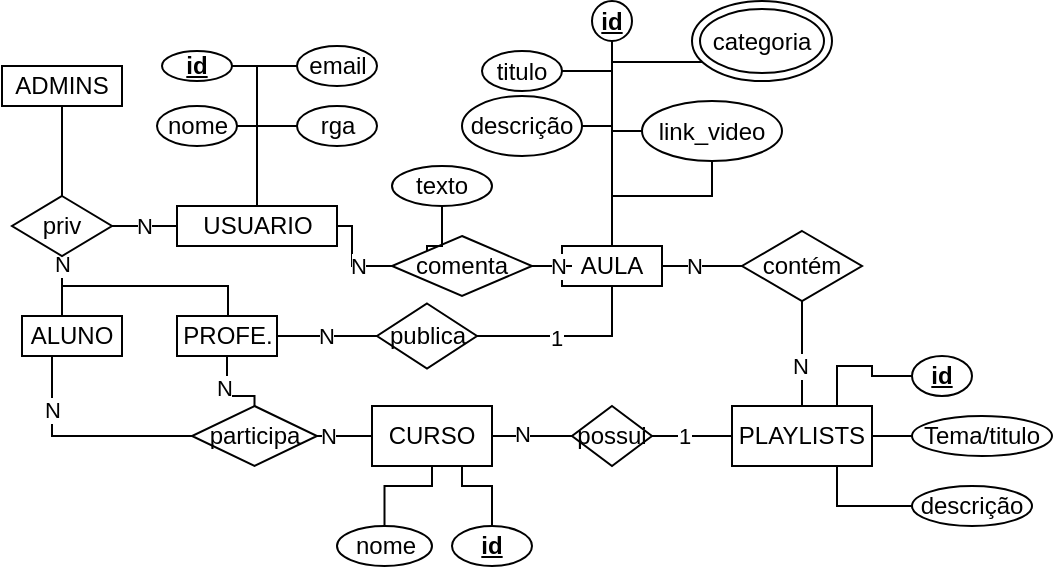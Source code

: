 <mxfile version="13.7.5" type="github">
  <diagram id="R2lEEEUBdFMjLlhIrx00" name="Page-1">
    <mxGraphModel dx="981" dy="533" grid="1" gridSize="10" guides="1" tooltips="1" connect="1" arrows="1" fold="1" page="1" pageScale="1" pageWidth="291" pageHeight="413" math="0" shadow="0" extFonts="Permanent Marker^https://fonts.googleapis.com/css?family=Permanent+Marker">
      <root>
        <mxCell id="0" />
        <mxCell id="1" parent="0" />
        <mxCell id="gfYy91exCEIch9DOiOkr-23" value="N" style="edgeStyle=orthogonalEdgeStyle;rounded=0;orthogonalLoop=1;jettySize=auto;html=1;exitX=0;exitY=0.5;exitDx=0;exitDy=0;entryX=1;entryY=0.5;entryDx=0;entryDy=0;endArrow=none;endFill=0;" parent="1" source="gfYy91exCEIch9DOiOkr-2" target="gfYy91exCEIch9DOiOkr-22" edge="1">
          <mxGeometry relative="1" as="geometry" />
        </mxCell>
        <mxCell id="gfYy91exCEIch9DOiOkr-2" value="USUARIO" style="rounded=0;whiteSpace=wrap;html=1;" parent="1" vertex="1">
          <mxGeometry x="342.5" y="150" width="80" height="20" as="geometry" />
        </mxCell>
        <mxCell id="gfYy91exCEIch9DOiOkr-14" style="edgeStyle=orthogonalEdgeStyle;rounded=0;orthogonalLoop=1;jettySize=auto;html=1;endArrow=none;endFill=0;exitX=1;exitY=0.5;exitDx=0;exitDy=0;" parent="1" source="gfYy91exCEIch9DOiOkr-3" edge="1">
          <mxGeometry relative="1" as="geometry">
            <mxPoint x="382.5" y="150" as="targetPoint" />
            <Array as="points">
              <mxPoint x="382.5" y="110" />
            </Array>
          </mxGeometry>
        </mxCell>
        <mxCell id="gfYy91exCEIch9DOiOkr-3" value="nome" style="ellipse;whiteSpace=wrap;html=1;" parent="1" vertex="1">
          <mxGeometry x="332.5" y="100" width="40" height="20" as="geometry" />
        </mxCell>
        <mxCell id="gfYy91exCEIch9DOiOkr-15" style="edgeStyle=orthogonalEdgeStyle;rounded=0;orthogonalLoop=1;jettySize=auto;html=1;endArrow=none;endFill=0;" parent="1" source="gfYy91exCEIch9DOiOkr-6" edge="1">
          <mxGeometry relative="1" as="geometry">
            <mxPoint x="382.5" y="140.0" as="targetPoint" />
          </mxGeometry>
        </mxCell>
        <mxCell id="gfYy91exCEIch9DOiOkr-6" value="email" style="ellipse;whiteSpace=wrap;html=1;" parent="1" vertex="1">
          <mxGeometry x="402.5" y="70" width="40" height="20" as="geometry" />
        </mxCell>
        <mxCell id="gfYy91exCEIch9DOiOkr-16" style="edgeStyle=orthogonalEdgeStyle;rounded=0;orthogonalLoop=1;jettySize=auto;html=1;endArrow=none;endFill=0;entryX=0.5;entryY=0;entryDx=0;entryDy=0;exitX=0;exitY=0.5;exitDx=0;exitDy=0;" parent="1" source="gfYy91exCEIch9DOiOkr-7" target="gfYy91exCEIch9DOiOkr-2" edge="1">
          <mxGeometry relative="1" as="geometry" />
        </mxCell>
        <mxCell id="gfYy91exCEIch9DOiOkr-7" value="rga" style="ellipse;whiteSpace=wrap;html=1;" parent="1" vertex="1">
          <mxGeometry x="402.5" y="100" width="40" height="20" as="geometry" />
        </mxCell>
        <mxCell id="gfYy91exCEIch9DOiOkr-21" value="ADMINS" style="rounded=0;whiteSpace=wrap;html=1;" parent="1" vertex="1">
          <mxGeometry x="255" y="80" width="60" height="20" as="geometry" />
        </mxCell>
        <mxCell id="gfYy91exCEIch9DOiOkr-24" style="edgeStyle=orthogonalEdgeStyle;rounded=0;orthogonalLoop=1;jettySize=auto;html=1;exitX=0.5;exitY=0;exitDx=0;exitDy=0;entryX=0.5;entryY=1;entryDx=0;entryDy=0;endArrow=none;endFill=0;" parent="1" source="gfYy91exCEIch9DOiOkr-22" target="gfYy91exCEIch9DOiOkr-21" edge="1">
          <mxGeometry relative="1" as="geometry" />
        </mxCell>
        <mxCell id="gfYy91exCEIch9DOiOkr-33" style="edgeStyle=orthogonalEdgeStyle;rounded=0;orthogonalLoop=1;jettySize=auto;html=1;endArrow=none;endFill=0;" parent="1" source="gfYy91exCEIch9DOiOkr-22" target="gfYy91exCEIch9DOiOkr-30" edge="1">
          <mxGeometry relative="1" as="geometry">
            <Array as="points">
              <mxPoint x="285" y="190" />
              <mxPoint x="368" y="190" />
            </Array>
          </mxGeometry>
        </mxCell>
        <mxCell id="gfYy91exCEIch9DOiOkr-34" style="edgeStyle=orthogonalEdgeStyle;rounded=0;orthogonalLoop=1;jettySize=auto;html=1;entryX=0.25;entryY=0;entryDx=0;entryDy=0;endArrow=none;endFill=0;" parent="1" source="gfYy91exCEIch9DOiOkr-22" target="gfYy91exCEIch9DOiOkr-29" edge="1">
          <mxGeometry relative="1" as="geometry">
            <Array as="points">
              <mxPoint x="285" y="205" />
            </Array>
          </mxGeometry>
        </mxCell>
        <mxCell id="Sie_ayYGBbEXEdw2lwNN-19" value="N" style="edgeLabel;html=1;align=center;verticalAlign=middle;resizable=0;points=[];" vertex="1" connectable="0" parent="gfYy91exCEIch9DOiOkr-34">
          <mxGeometry x="-0.787" relative="1" as="geometry">
            <mxPoint as="offset" />
          </mxGeometry>
        </mxCell>
        <mxCell id="gfYy91exCEIch9DOiOkr-22" value="priv" style="rhombus;whiteSpace=wrap;html=1;" parent="1" vertex="1">
          <mxGeometry x="260" y="145" width="50" height="30" as="geometry" />
        </mxCell>
        <mxCell id="gfYy91exCEIch9DOiOkr-27" style="edgeStyle=orthogonalEdgeStyle;rounded=0;orthogonalLoop=1;jettySize=auto;html=1;endArrow=none;endFill=0;" parent="1" source="gfYy91exCEIch9DOiOkr-8" edge="1">
          <mxGeometry relative="1" as="geometry">
            <mxPoint x="382.5" y="80" as="targetPoint" />
          </mxGeometry>
        </mxCell>
        <mxCell id="gfYy91exCEIch9DOiOkr-8" value="id" style="ellipse;whiteSpace=wrap;html=1;fontStyle=5" parent="1" vertex="1">
          <mxGeometry x="335" y="72.5" width="35" height="15" as="geometry" />
        </mxCell>
        <mxCell id="gfYy91exCEIch9DOiOkr-55" style="edgeStyle=orthogonalEdgeStyle;rounded=0;orthogonalLoop=1;jettySize=auto;html=1;endArrow=none;endFill=0;" parent="1" source="gfYy91exCEIch9DOiOkr-28" target="gfYy91exCEIch9DOiOkr-45" edge="1">
          <mxGeometry relative="1" as="geometry" />
        </mxCell>
        <mxCell id="gfYy91exCEIch9DOiOkr-71" value="N" style="edgeLabel;html=1;align=center;verticalAlign=middle;resizable=0;points=[];" parent="gfYy91exCEIch9DOiOkr-55" vertex="1" connectable="0">
          <mxGeometry x="-0.278" y="1" relative="1" as="geometry">
            <mxPoint as="offset" />
          </mxGeometry>
        </mxCell>
        <mxCell id="gfYy91exCEIch9DOiOkr-28" value="CURSO" style="rounded=0;whiteSpace=wrap;html=1;" parent="1" vertex="1">
          <mxGeometry x="440" y="250" width="60" height="30" as="geometry" />
        </mxCell>
        <mxCell id="gfYy91exCEIch9DOiOkr-41" style="edgeStyle=orthogonalEdgeStyle;rounded=0;orthogonalLoop=1;jettySize=auto;html=1;entryX=0;entryY=0.5;entryDx=0;entryDy=0;endArrow=none;endFill=0;" parent="1" source="gfYy91exCEIch9DOiOkr-29" target="gfYy91exCEIch9DOiOkr-40" edge="1">
          <mxGeometry relative="1" as="geometry">
            <Array as="points">
              <mxPoint x="280" y="265" />
            </Array>
          </mxGeometry>
        </mxCell>
        <mxCell id="gfYy91exCEIch9DOiOkr-68" value="N" style="edgeLabel;html=1;align=center;verticalAlign=middle;resizable=0;points=[];" parent="gfYy91exCEIch9DOiOkr-41" vertex="1" connectable="0">
          <mxGeometry x="-0.511" relative="1" as="geometry">
            <mxPoint as="offset" />
          </mxGeometry>
        </mxCell>
        <mxCell id="gfYy91exCEIch9DOiOkr-80" style="edgeStyle=orthogonalEdgeStyle;rounded=0;orthogonalLoop=1;jettySize=auto;html=1;endArrow=none;endFill=0;strokeColor=#000000;" parent="1" source="gfYy91exCEIch9DOiOkr-30" target="gfYy91exCEIch9DOiOkr-40" edge="1">
          <mxGeometry relative="1" as="geometry" />
        </mxCell>
        <mxCell id="gfYy91exCEIch9DOiOkr-81" value="N" style="edgeLabel;html=1;align=center;verticalAlign=middle;resizable=0;points=[];" parent="gfYy91exCEIch9DOiOkr-80" vertex="1" connectable="0">
          <mxGeometry x="-0.118" y="-1" relative="1" as="geometry">
            <mxPoint x="-1" y="-1" as="offset" />
          </mxGeometry>
        </mxCell>
        <mxCell id="gfYy91exCEIch9DOiOkr-83" value="N" style="edgeStyle=orthogonalEdgeStyle;rounded=0;orthogonalLoop=1;jettySize=auto;html=1;endArrow=none;endFill=0;strokeColor=#000000;" parent="1" source="gfYy91exCEIch9DOiOkr-30" target="gfYy91exCEIch9DOiOkr-82" edge="1">
          <mxGeometry relative="1" as="geometry" />
        </mxCell>
        <mxCell id="gfYy91exCEIch9DOiOkr-30" value="PROFE." style="rounded=0;whiteSpace=wrap;html=1;" parent="1" vertex="1">
          <mxGeometry x="342.5" y="205" width="50" height="20" as="geometry" />
        </mxCell>
        <mxCell id="gfYy91exCEIch9DOiOkr-44" style="edgeStyle=orthogonalEdgeStyle;rounded=0;orthogonalLoop=1;jettySize=auto;html=1;entryX=0;entryY=0.5;entryDx=0;entryDy=0;endArrow=none;endFill=0;" parent="1" source="gfYy91exCEIch9DOiOkr-40" target="gfYy91exCEIch9DOiOkr-28" edge="1">
          <mxGeometry relative="1" as="geometry" />
        </mxCell>
        <mxCell id="gfYy91exCEIch9DOiOkr-70" value="N" style="edgeLabel;html=1;align=center;verticalAlign=middle;resizable=0;points=[];" parent="gfYy91exCEIch9DOiOkr-44" vertex="1" connectable="0">
          <mxGeometry x="0.238" y="2" relative="1" as="geometry">
            <mxPoint x="-2" y="2" as="offset" />
          </mxGeometry>
        </mxCell>
        <mxCell id="gfYy91exCEIch9DOiOkr-40" value="participa" style="rhombus;whiteSpace=wrap;html=1;" parent="1" vertex="1">
          <mxGeometry x="350" y="250" width="62.5" height="30" as="geometry" />
        </mxCell>
        <mxCell id="gfYy91exCEIch9DOiOkr-57" style="edgeStyle=orthogonalEdgeStyle;rounded=0;orthogonalLoop=1;jettySize=auto;html=1;entryX=0;entryY=0.5;entryDx=0;entryDy=0;endArrow=none;endFill=0;" parent="1" source="gfYy91exCEIch9DOiOkr-45" target="gfYy91exCEIch9DOiOkr-54" edge="1">
          <mxGeometry relative="1" as="geometry" />
        </mxCell>
        <mxCell id="gfYy91exCEIch9DOiOkr-72" value="1" style="edgeLabel;html=1;align=center;verticalAlign=middle;resizable=0;points=[];" parent="gfYy91exCEIch9DOiOkr-57" vertex="1" connectable="0">
          <mxGeometry x="-0.236" relative="1" as="geometry">
            <mxPoint as="offset" />
          </mxGeometry>
        </mxCell>
        <mxCell id="gfYy91exCEIch9DOiOkr-45" value="possui" style="rhombus;whiteSpace=wrap;html=1;" parent="1" vertex="1">
          <mxGeometry x="540" y="250" width="40" height="30" as="geometry" />
        </mxCell>
        <mxCell id="gfYy91exCEIch9DOiOkr-46" value="AULA" style="rounded=0;whiteSpace=wrap;html=1;" parent="1" vertex="1">
          <mxGeometry x="535" y="170" width="50" height="20" as="geometry" />
        </mxCell>
        <mxCell id="gfYy91exCEIch9DOiOkr-61" style="edgeStyle=orthogonalEdgeStyle;rounded=0;orthogonalLoop=1;jettySize=auto;html=1;entryX=0.5;entryY=0;entryDx=0;entryDy=0;endArrow=none;endFill=0;" parent="1" source="gfYy91exCEIch9DOiOkr-47" target="gfYy91exCEIch9DOiOkr-46" edge="1">
          <mxGeometry relative="1" as="geometry">
            <Array as="points">
              <mxPoint x="560" y="145" />
            </Array>
          </mxGeometry>
        </mxCell>
        <mxCell id="Sie_ayYGBbEXEdw2lwNN-6" style="edgeStyle=orthogonalEdgeStyle;rounded=0;orthogonalLoop=1;jettySize=auto;html=1;entryX=0.5;entryY=0;entryDx=0;entryDy=0;endArrow=none;endFill=0;" edge="1" parent="1" source="gfYy91exCEIch9DOiOkr-47" target="gfYy91exCEIch9DOiOkr-46">
          <mxGeometry relative="1" as="geometry">
            <Array as="points">
              <mxPoint x="560" y="113" />
            </Array>
          </mxGeometry>
        </mxCell>
        <mxCell id="gfYy91exCEIch9DOiOkr-47" value="link_video" style="ellipse;whiteSpace=wrap;html=1;" parent="1" vertex="1">
          <mxGeometry x="575" y="97.5" width="70" height="30" as="geometry" />
        </mxCell>
        <mxCell id="gfYy91exCEIch9DOiOkr-62" style="edgeStyle=orthogonalEdgeStyle;rounded=0;orthogonalLoop=1;jettySize=auto;html=1;endArrow=none;endFill=0;" parent="1" source="gfYy91exCEIch9DOiOkr-48" target="gfYy91exCEIch9DOiOkr-46" edge="1">
          <mxGeometry relative="1" as="geometry">
            <Array as="points">
              <mxPoint x="560" y="110" />
            </Array>
          </mxGeometry>
        </mxCell>
        <mxCell id="gfYy91exCEIch9DOiOkr-48" value="descrição" style="ellipse;whiteSpace=wrap;html=1;" parent="1" vertex="1">
          <mxGeometry x="485" y="95" width="60" height="30" as="geometry" />
        </mxCell>
        <mxCell id="gfYy91exCEIch9DOiOkr-63" style="edgeStyle=orthogonalEdgeStyle;rounded=0;orthogonalLoop=1;jettySize=auto;html=1;entryX=0.5;entryY=0;entryDx=0;entryDy=0;endArrow=none;endFill=0;" parent="1" source="gfYy91exCEIch9DOiOkr-49" target="gfYy91exCEIch9DOiOkr-46" edge="1">
          <mxGeometry relative="1" as="geometry">
            <Array as="points">
              <mxPoint x="560" y="83" />
            </Array>
          </mxGeometry>
        </mxCell>
        <mxCell id="gfYy91exCEIch9DOiOkr-49" value="titulo" style="ellipse;whiteSpace=wrap;html=1;" parent="1" vertex="1">
          <mxGeometry x="495" y="72.5" width="40" height="20" as="geometry" />
        </mxCell>
        <mxCell id="gfYy91exCEIch9DOiOkr-64" style="edgeStyle=orthogonalEdgeStyle;rounded=0;orthogonalLoop=1;jettySize=auto;html=1;entryX=0.5;entryY=0;entryDx=0;entryDy=0;endArrow=none;endFill=0;" parent="1" source="gfYy91exCEIch9DOiOkr-50" target="gfYy91exCEIch9DOiOkr-46" edge="1">
          <mxGeometry relative="1" as="geometry">
            <Array as="points">
              <mxPoint x="560" y="60" />
            </Array>
          </mxGeometry>
        </mxCell>
        <mxCell id="gfYy91exCEIch9DOiOkr-50" value="id" style="ellipse;whiteSpace=wrap;html=1;fontStyle=5" parent="1" vertex="1">
          <mxGeometry x="550" y="47.5" width="20" height="20" as="geometry" />
        </mxCell>
        <mxCell id="gfYy91exCEIch9DOiOkr-54" value="PLAYLISTS" style="rounded=0;whiteSpace=wrap;html=1;strokeColor=#000000;" parent="1" vertex="1">
          <mxGeometry x="620" y="250" width="70" height="30" as="geometry" />
        </mxCell>
        <mxCell id="gfYy91exCEIch9DOiOkr-59" style="edgeStyle=orthogonalEdgeStyle;rounded=0;orthogonalLoop=1;jettySize=auto;html=1;endArrow=none;endFill=0;" parent="1" source="gfYy91exCEIch9DOiOkr-58" target="gfYy91exCEIch9DOiOkr-46" edge="1">
          <mxGeometry relative="1" as="geometry" />
        </mxCell>
        <mxCell id="gfYy91exCEIch9DOiOkr-74" value="N" style="edgeLabel;html=1;align=center;verticalAlign=middle;resizable=0;points=[];" parent="gfYy91exCEIch9DOiOkr-59" vertex="1" connectable="0">
          <mxGeometry x="0.208" relative="1" as="geometry">
            <mxPoint as="offset" />
          </mxGeometry>
        </mxCell>
        <mxCell id="gfYy91exCEIch9DOiOkr-60" style="edgeStyle=orthogonalEdgeStyle;rounded=0;orthogonalLoop=1;jettySize=auto;html=1;endArrow=none;endFill=0;" parent="1" source="gfYy91exCEIch9DOiOkr-58" target="gfYy91exCEIch9DOiOkr-54" edge="1">
          <mxGeometry relative="1" as="geometry" />
        </mxCell>
        <mxCell id="gfYy91exCEIch9DOiOkr-73" value="N" style="edgeLabel;html=1;align=center;verticalAlign=middle;resizable=0;points=[];" parent="gfYy91exCEIch9DOiOkr-60" vertex="1" connectable="0">
          <mxGeometry x="0.238" y="-1" relative="1" as="geometry">
            <mxPoint as="offset" />
          </mxGeometry>
        </mxCell>
        <mxCell id="gfYy91exCEIch9DOiOkr-58" value="contém" style="rhombus;whiteSpace=wrap;html=1;strokeColor=#000000;" parent="1" vertex="1">
          <mxGeometry x="625" y="162.5" width="60" height="35" as="geometry" />
        </mxCell>
        <mxCell id="gfYy91exCEIch9DOiOkr-29" value="ALUNO" style="rounded=0;whiteSpace=wrap;html=1;" parent="1" vertex="1">
          <mxGeometry x="265" y="205" width="50" height="20" as="geometry" />
        </mxCell>
        <mxCell id="gfYy91exCEIch9DOiOkr-84" style="edgeStyle=orthogonalEdgeStyle;rounded=0;orthogonalLoop=1;jettySize=auto;html=1;endArrow=none;endFill=0;strokeColor=#000000;" parent="1" source="gfYy91exCEIch9DOiOkr-82" target="gfYy91exCEIch9DOiOkr-46" edge="1">
          <mxGeometry relative="1" as="geometry" />
        </mxCell>
        <mxCell id="gfYy91exCEIch9DOiOkr-85" value="1" style="edgeLabel;html=1;align=center;verticalAlign=middle;resizable=0;points=[];" parent="gfYy91exCEIch9DOiOkr-84" vertex="1" connectable="0">
          <mxGeometry x="-0.143" y="-1" relative="1" as="geometry">
            <mxPoint as="offset" />
          </mxGeometry>
        </mxCell>
        <mxCell id="gfYy91exCEIch9DOiOkr-82" value="publica" style="rhombus;whiteSpace=wrap;html=1;strokeColor=#000000;" parent="1" vertex="1">
          <mxGeometry x="442.5" y="198.75" width="50" height="32.5" as="geometry" />
        </mxCell>
        <mxCell id="gfYy91exCEIch9DOiOkr-89" style="edgeStyle=orthogonalEdgeStyle;rounded=0;orthogonalLoop=1;jettySize=auto;html=1;endArrow=none;endFill=0;strokeColor=#000000;" parent="1" source="gfYy91exCEIch9DOiOkr-86" target="gfYy91exCEIch9DOiOkr-54" edge="1">
          <mxGeometry relative="1" as="geometry" />
        </mxCell>
        <mxCell id="gfYy91exCEIch9DOiOkr-86" value="Tema/titulo" style="ellipse;whiteSpace=wrap;html=1;strokeColor=#000000;" parent="1" vertex="1">
          <mxGeometry x="710" y="255" width="70" height="20" as="geometry" />
        </mxCell>
        <mxCell id="gfYy91exCEIch9DOiOkr-88" style="edgeStyle=orthogonalEdgeStyle;rounded=0;orthogonalLoop=1;jettySize=auto;html=1;entryX=0.75;entryY=1;entryDx=0;entryDy=0;endArrow=none;endFill=0;strokeColor=#000000;" parent="1" source="gfYy91exCEIch9DOiOkr-87" target="gfYy91exCEIch9DOiOkr-54" edge="1">
          <mxGeometry relative="1" as="geometry" />
        </mxCell>
        <mxCell id="gfYy91exCEIch9DOiOkr-87" value="descrição" style="ellipse;whiteSpace=wrap;html=1;strokeColor=#000000;" parent="1" vertex="1">
          <mxGeometry x="710" y="290" width="60" height="20" as="geometry" />
        </mxCell>
        <mxCell id="gfYy91exCEIch9DOiOkr-93" style="edgeStyle=orthogonalEdgeStyle;rounded=0;orthogonalLoop=1;jettySize=auto;html=1;endArrow=none;endFill=0;strokeColor=#000000;" parent="1" source="gfYy91exCEIch9DOiOkr-90" target="gfYy91exCEIch9DOiOkr-28" edge="1">
          <mxGeometry relative="1" as="geometry" />
        </mxCell>
        <mxCell id="gfYy91exCEIch9DOiOkr-90" value="nome" style="ellipse;whiteSpace=wrap;html=1;strokeColor=#000000;" parent="1" vertex="1">
          <mxGeometry x="422.5" y="310" width="47.5" height="20" as="geometry" />
        </mxCell>
        <mxCell id="gfYy91exCEIch9DOiOkr-92" style="edgeStyle=orthogonalEdgeStyle;rounded=0;orthogonalLoop=1;jettySize=auto;html=1;entryX=0.75;entryY=1;entryDx=0;entryDy=0;endArrow=none;endFill=0;strokeColor=#000000;" parent="1" source="gfYy91exCEIch9DOiOkr-91" target="gfYy91exCEIch9DOiOkr-28" edge="1">
          <mxGeometry relative="1" as="geometry" />
        </mxCell>
        <mxCell id="gfYy91exCEIch9DOiOkr-91" value="id" style="ellipse;whiteSpace=wrap;html=1;strokeColor=#000000;fontStyle=5" parent="1" vertex="1">
          <mxGeometry x="480" y="310" width="40" height="20" as="geometry" />
        </mxCell>
        <mxCell id="Sie_ayYGBbEXEdw2lwNN-2" style="edgeStyle=orthogonalEdgeStyle;rounded=0;orthogonalLoop=1;jettySize=auto;html=1;entryX=0;entryY=0.5;entryDx=0;entryDy=0;endArrow=none;endFill=0;" edge="1" parent="1" source="Sie_ayYGBbEXEdw2lwNN-1" target="gfYy91exCEIch9DOiOkr-46">
          <mxGeometry relative="1" as="geometry" />
        </mxCell>
        <mxCell id="Sie_ayYGBbEXEdw2lwNN-18" value="N" style="edgeLabel;html=1;align=center;verticalAlign=middle;resizable=0;points=[];" vertex="1" connectable="0" parent="Sie_ayYGBbEXEdw2lwNN-2">
          <mxGeometry x="0.924" relative="1" as="geometry">
            <mxPoint as="offset" />
          </mxGeometry>
        </mxCell>
        <mxCell id="Sie_ayYGBbEXEdw2lwNN-3" style="edgeStyle=orthogonalEdgeStyle;rounded=0;orthogonalLoop=1;jettySize=auto;html=1;entryX=1;entryY=0.5;entryDx=0;entryDy=0;endArrow=none;endFill=0;" edge="1" parent="1" source="Sie_ayYGBbEXEdw2lwNN-1" target="gfYy91exCEIch9DOiOkr-2">
          <mxGeometry relative="1" as="geometry" />
        </mxCell>
        <mxCell id="Sie_ayYGBbEXEdw2lwNN-17" value="N" style="edgeLabel;html=1;align=center;verticalAlign=middle;resizable=0;points=[];" vertex="1" connectable="0" parent="Sie_ayYGBbEXEdw2lwNN-3">
          <mxGeometry x="-0.281" relative="1" as="geometry">
            <mxPoint as="offset" />
          </mxGeometry>
        </mxCell>
        <mxCell id="Sie_ayYGBbEXEdw2lwNN-1" value="comenta" style="rhombus;whiteSpace=wrap;html=1;" vertex="1" parent="1">
          <mxGeometry x="450" y="165" width="70" height="30" as="geometry" />
        </mxCell>
        <mxCell id="Sie_ayYGBbEXEdw2lwNN-5" style="edgeStyle=orthogonalEdgeStyle;rounded=0;orthogonalLoop=1;jettySize=auto;html=1;entryX=0;entryY=0;entryDx=0;entryDy=0;endArrow=none;endFill=0;" edge="1" parent="1" source="Sie_ayYGBbEXEdw2lwNN-4" target="Sie_ayYGBbEXEdw2lwNN-1">
          <mxGeometry relative="1" as="geometry" />
        </mxCell>
        <mxCell id="Sie_ayYGBbEXEdw2lwNN-4" value="texto" style="ellipse;whiteSpace=wrap;html=1;" vertex="1" parent="1">
          <mxGeometry x="450" y="130" width="50" height="20" as="geometry" />
        </mxCell>
        <mxCell id="Sie_ayYGBbEXEdw2lwNN-12" style="edgeStyle=orthogonalEdgeStyle;rounded=0;orthogonalLoop=1;jettySize=auto;html=1;entryX=0.5;entryY=0;entryDx=0;entryDy=0;endArrow=none;endFill=0;" edge="1" parent="1" source="Sie_ayYGBbEXEdw2lwNN-11" target="gfYy91exCEIch9DOiOkr-46">
          <mxGeometry relative="1" as="geometry">
            <Array as="points">
              <mxPoint x="560" y="78" />
            </Array>
          </mxGeometry>
        </mxCell>
        <mxCell id="Sie_ayYGBbEXEdw2lwNN-11" value="categoria" style="ellipse;shape=doubleEllipse;whiteSpace=wrap;html=1;" vertex="1" parent="1">
          <mxGeometry x="600" y="47.5" width="70" height="40" as="geometry" />
        </mxCell>
        <mxCell id="Sie_ayYGBbEXEdw2lwNN-15" style="edgeStyle=orthogonalEdgeStyle;rounded=0;orthogonalLoop=1;jettySize=auto;html=1;entryX=0.75;entryY=0;entryDx=0;entryDy=0;endArrow=none;endFill=0;" edge="1" parent="1" source="Sie_ayYGBbEXEdw2lwNN-14" target="gfYy91exCEIch9DOiOkr-54">
          <mxGeometry relative="1" as="geometry" />
        </mxCell>
        <mxCell id="Sie_ayYGBbEXEdw2lwNN-14" value="&lt;u&gt;&lt;b&gt;id&lt;/b&gt;&lt;/u&gt;" style="ellipse;whiteSpace=wrap;html=1;" vertex="1" parent="1">
          <mxGeometry x="710" y="225" width="30" height="20" as="geometry" />
        </mxCell>
      </root>
    </mxGraphModel>
  </diagram>
</mxfile>
